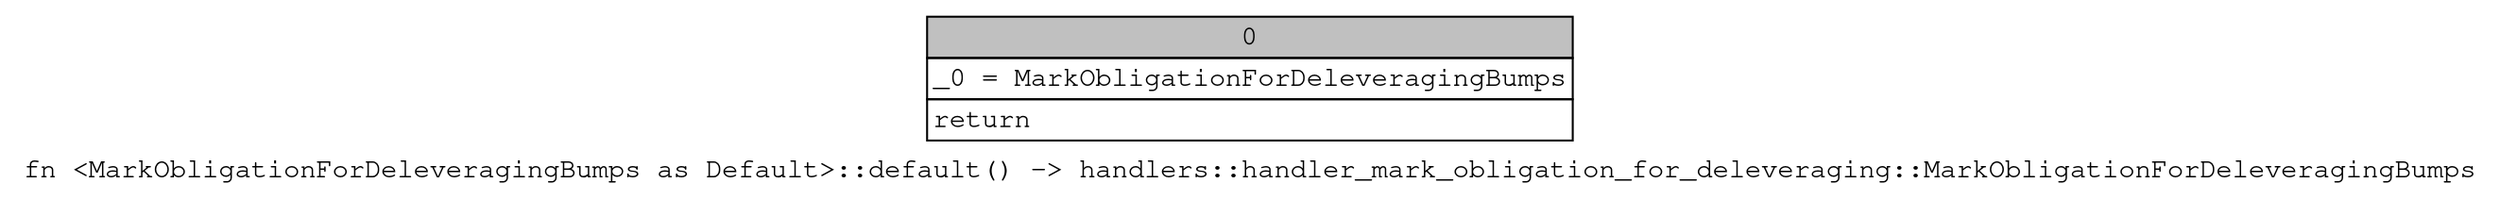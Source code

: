 digraph Mir_0_4746 {
    graph [fontname="Courier, monospace"];
    node [fontname="Courier, monospace"];
    edge [fontname="Courier, monospace"];
    label=<fn &lt;MarkObligationForDeleveragingBumps as Default&gt;::default() -&gt; handlers::handler_mark_obligation_for_deleveraging::MarkObligationForDeleveragingBumps<br align="left"/>>;
    bb0__0_4746 [shape="none", label=<<table border="0" cellborder="1" cellspacing="0"><tr><td bgcolor="gray" align="center" colspan="1">0</td></tr><tr><td align="left" balign="left">_0 = MarkObligationForDeleveragingBumps<br/></td></tr><tr><td align="left">return</td></tr></table>>];
}
